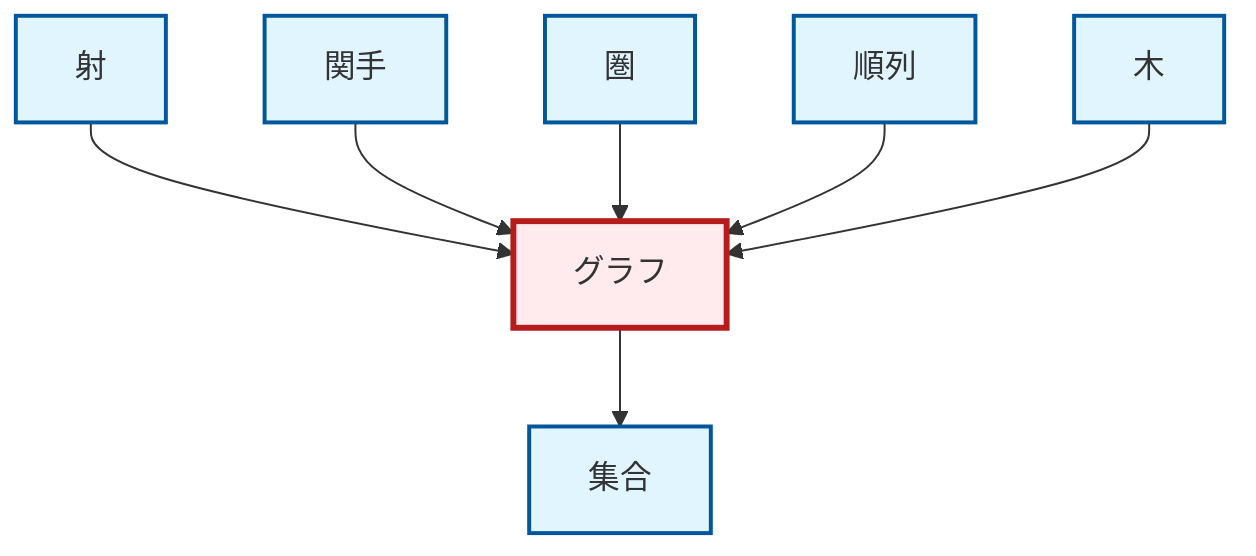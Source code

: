 graph TD
    classDef definition fill:#e1f5fe,stroke:#01579b,stroke-width:2px
    classDef theorem fill:#f3e5f5,stroke:#4a148c,stroke-width:2px
    classDef axiom fill:#fff3e0,stroke:#e65100,stroke-width:2px
    classDef example fill:#e8f5e9,stroke:#1b5e20,stroke-width:2px
    classDef current fill:#ffebee,stroke:#b71c1c,stroke-width:3px
    def-graph["グラフ"]:::definition
    def-functor["関手"]:::definition
    def-permutation["順列"]:::definition
    def-tree["木"]:::definition
    def-morphism["射"]:::definition
    def-category["圏"]:::definition
    def-set["集合"]:::definition
    def-morphism --> def-graph
    def-functor --> def-graph
    def-category --> def-graph
    def-permutation --> def-graph
    def-graph --> def-set
    def-tree --> def-graph
    class def-graph current